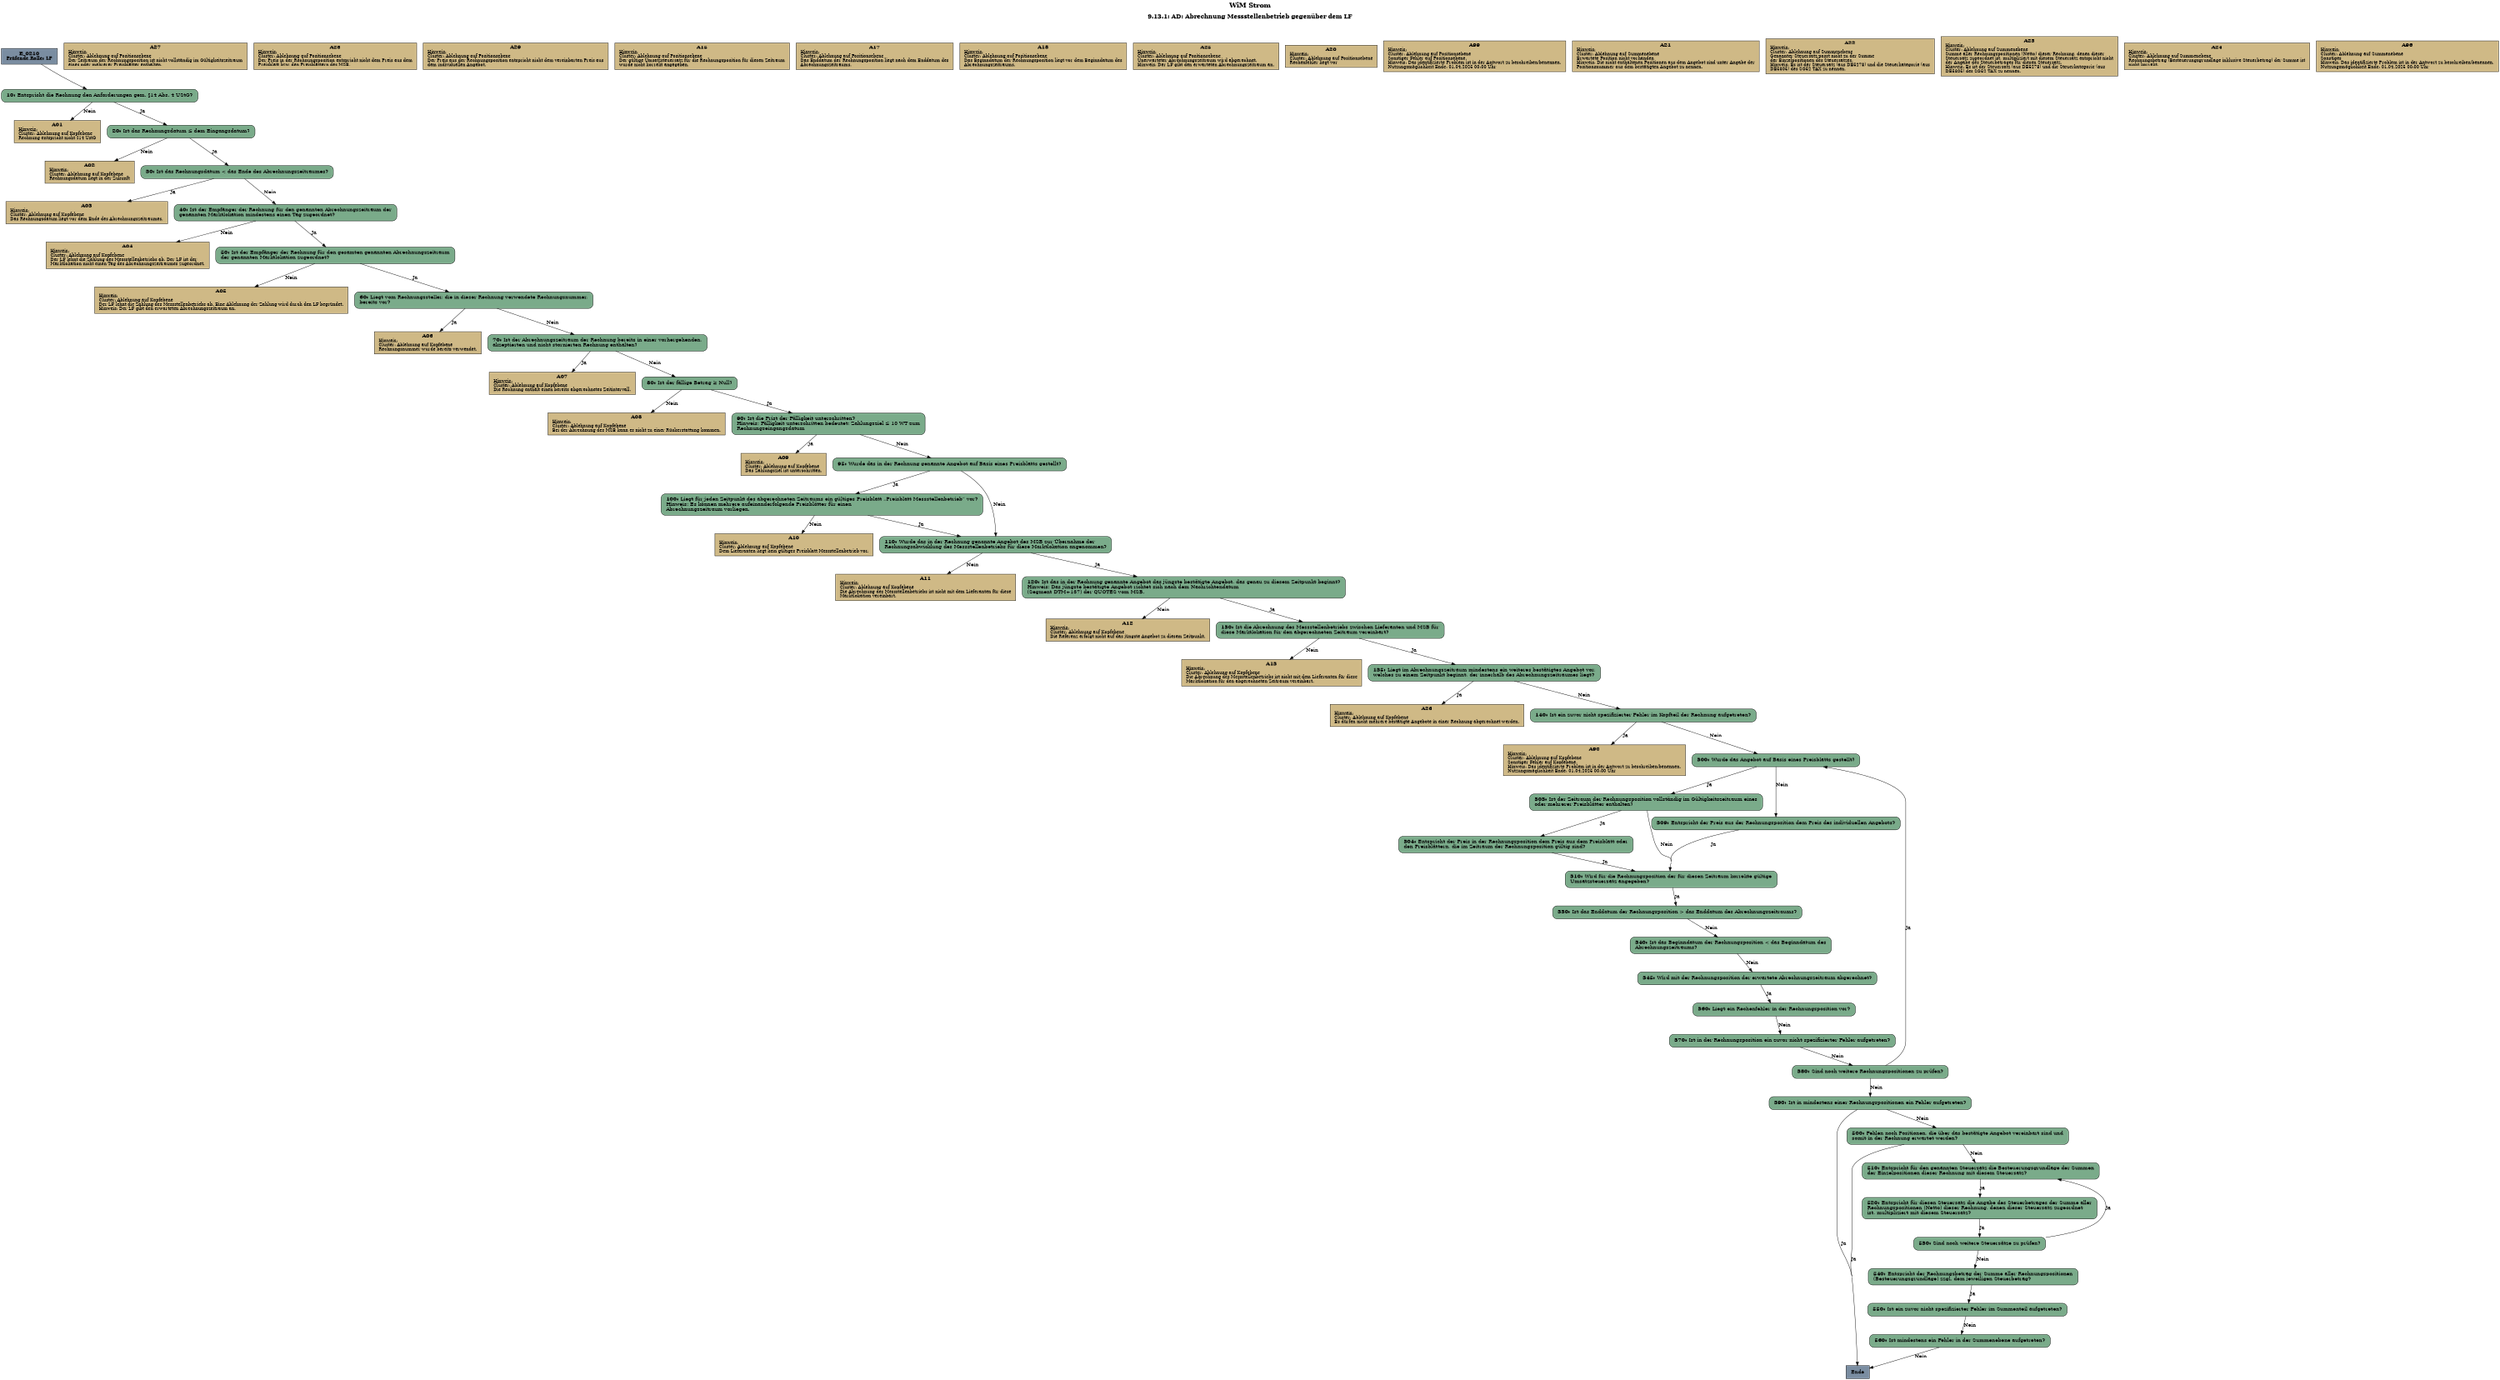 digraph D {
    labelloc="t";
    label=<<B><FONT POINT-SIZE="18">WiM Strom</FONT></B><BR/><BR/><B><FONT POINT-SIZE="16">9.13.1: AD: Abrechnung Messstellenbetrieb gegenüber dem LF</FONT></B><BR/><BR/><BR/><BR/>>;
    ratio="compress";
    concentrate=true;
    pack=true;
    rankdir=TB;
    packmode="array";
    size="20,20";
    "Start" [margin="0.2,0.12", shape=box, style=filled, fillcolor="#7a8da1", label=<<B>E_0210</B><BR align="center"/><FONT point-size="12"><B><U>Prüfende Rolle:</U> LF</B></FONT><BR align="center"/>>];
    "10" [margin="0.2,0.12", shape=box, style="filled,rounded", fillcolor="#7aab8a", label=<<B>10: </B>Entspricht die Rechnung den Anforderungen gem. §14 Abs. 4 UStG?<BR align="left"/>>];
    "A01" [margin="0.17,0.08", shape=box, style=filled, fillcolor="#cfb986", label=<<B>A01</B><BR align="center"/><FONT point-size="12"><U>Hinweis:</U><BR align="left"/>Cluster: Ablehnung auf Kopfebene<BR align="left"/>Rechnung entspricht nicht §14 UstG<BR align="left"/></FONT>>];
    "20" [margin="0.2,0.12", shape=box, style="filled,rounded", fillcolor="#7aab8a", label=<<B>20: </B>Ist das Rechnungsdatum ≤ dem Eingangsdatum?<BR align="left"/>>];
    "A02" [margin="0.17,0.08", shape=box, style=filled, fillcolor="#cfb986", label=<<B>A02</B><BR align="center"/><FONT point-size="12"><U>Hinweis:</U><BR align="left"/>Cluster: Ablehnung auf Kopfebene<BR align="left"/>Rechnungsdatum liegt in der Zukunft<BR align="left"/></FONT>>];
    "30" [margin="0.2,0.12", shape=box, style="filled,rounded", fillcolor="#7aab8a", label=<<B>30: </B>Ist das Rechnungsdatum &lt; das Ende des Abrechnungszeitraumes?<BR align="left"/>>];
    "A03" [margin="0.17,0.08", shape=box, style=filled, fillcolor="#cfb986", label=<<B>A03</B><BR align="center"/><FONT point-size="12"><U>Hinweis:</U><BR align="left"/>Cluster: Ablehnung auf Kopfebene<BR align="left"/>Das Rechnungsdatum liegt vor dem Ende des Abrechnungszeitraumes.<BR align="left"/></FONT>>];
    "40" [margin="0.2,0.12", shape=box, style="filled,rounded", fillcolor="#7aab8a", label=<<B>40: </B>Ist der Empfänger der Rechnung für den genannten Abrechnungszeitraum der<BR align="left"/>genannten Marktlokation mindestens einen Tag zugeordnet?<BR align="left"/>>];
    "A04" [margin="0.17,0.08", shape=box, style=filled, fillcolor="#cfb986", label=<<B>A04</B><BR align="center"/><FONT point-size="12"><U>Hinweis:</U><BR align="left"/>Cluster: Ablehnung auf Kopfebene<BR align="left"/>Der LF lehnt die Zahlung des Messstellenbetriebs ab. Der LF ist der<BR align="left"/>Marktlokation nicht einen Tag des Abrechnungszeitraumes zugeordnet.<BR align="left"/></FONT>>];
    "50" [margin="0.2,0.12", shape=box, style="filled,rounded", fillcolor="#7aab8a", label=<<B>50: </B>Ist der Empfänger der Rechnung für den gesamten genannten Abrechnungszeitraum<BR align="left"/>der genannten Marktlokation zugeordnet?<BR align="left"/>>];
    "A05" [margin="0.17,0.08", shape=box, style=filled, fillcolor="#cfb986", label=<<B>A05</B><BR align="center"/><FONT point-size="12"><U>Hinweis:</U><BR align="left"/>Cluster: Ablehnung auf Kopfebene<BR align="left"/>Der LF lehnt die Zahlung des Messstellenbetriebs ab. Eine Ablehnung der Zahlung wird durch den LF begründet.<BR align="left"/>Hinweis: Der LF gibt den erwarteten Abrechnungszeitraum an.<BR align="left"/></FONT>>];
    "60" [margin="0.2,0.12", shape=box, style="filled,rounded", fillcolor="#7aab8a", label=<<B>60: </B>Liegt vom Rechnungssteller, die in dieser Rechnung verwendete Rechnungsnummer,<BR align="left"/>bereits vor?<BR align="left"/>>];
    "A06" [margin="0.17,0.08", shape=box, style=filled, fillcolor="#cfb986", label=<<B>A06</B><BR align="center"/><FONT point-size="12"><U>Hinweis:</U><BR align="left"/>Cluster: Ablehnung auf Kopfebene<BR align="left"/>Rechnungsnummer wurde bereits verwendet.<BR align="left"/></FONT>>];
    "70" [margin="0.2,0.12", shape=box, style="filled,rounded", fillcolor="#7aab8a", label=<<B>70: </B>Ist der Abrechnungszeitraum der Rechnung bereits in einer vorhergehenden,<BR align="left"/>akzeptierten und nicht stornierten Rechnung enthalten?<BR align="left"/>>];
    "A07" [margin="0.17,0.08", shape=box, style=filled, fillcolor="#cfb986", label=<<B>A07</B><BR align="center"/><FONT point-size="12"><U>Hinweis:</U><BR align="left"/>Cluster: Ablehnung auf Kopfebene<BR align="left"/>Die Rechnung enthält einen bereits abgerechnetes Zeitintervall.<BR align="left"/></FONT>>];
    "80" [margin="0.2,0.12", shape=box, style="filled,rounded", fillcolor="#7aab8a", label=<<B>80: </B>Ist der fällige Betrag ≥ Null?<BR align="left"/>>];
    "A08" [margin="0.17,0.08", shape=box, style=filled, fillcolor="#cfb986", label=<<B>A08</B><BR align="center"/><FONT point-size="12"><U>Hinweis:</U><BR align="left"/>Cluster: Ablehnung auf Kopfebene<BR align="left"/>Bei der Abrechnung des MSB kann es nicht zu einer Rückerstattung kommen.<BR align="left"/></FONT>>];
    "90" [margin="0.2,0.12", shape=box, style="filled,rounded", fillcolor="#7aab8a", label=<<B>90: </B>Ist die Frist der Fälligkeit unterschritten?<BR align="left"/>Hinweis: Fälligkeit unterschritten bedeutet: Zahlungsziel ≤ 10 WT zum<BR align="left"/>Rechnungseingangsdatum<BR align="left"/>>];
    "A09" [margin="0.17,0.08", shape=box, style=filled, fillcolor="#cfb986", label=<<B>A09</B><BR align="center"/><FONT point-size="12"><U>Hinweis:</U><BR align="left"/>Cluster: Ablehnung auf Kopfebene<BR align="left"/>Das Zahlungsziel ist unterschritten.<BR align="left"/></FONT>>];
    "95" [margin="0.2,0.12", shape=box, style="filled,rounded", fillcolor="#7aab8a", label=<<B>95: </B>Wurde das in der Rechnung genannte Angebot auf Basis eines Preisblatts gestellt?<BR align="left"/>>];
    "100" [margin="0.2,0.12", shape=box, style="filled,rounded", fillcolor="#7aab8a", label=<<B>100: </B>Liegt für jeden Zeitpunkt des abgerechneten Zeitraums ein gültiges Preisblatt „Preisblatt Messstellenbetrieb“ vor?<BR align="left"/>Hinweis: Es können mehrere aufeinanderfolgende Preisblätter für einen<BR align="left"/>Abrechnungszeitraum vorliegen.<BR align="left"/>>];
    "A10" [margin="0.17,0.08", shape=box, style=filled, fillcolor="#cfb986", label=<<B>A10</B><BR align="center"/><FONT point-size="12"><U>Hinweis:</U><BR align="left"/>Cluster: Ablehnung auf Kopfebene<BR align="left"/>Dem Lieferanten liegt kein gültiges Preisblatt Messstellenbetrieb vor.<BR align="left"/></FONT>>];
    "110" [margin="0.2,0.12", shape=box, style="filled,rounded", fillcolor="#7aab8a", label=<<B>110: </B>Wurde das in der Rechnung genannte Angebot des MSB zur Übernahme der<BR align="left"/>Rechnungsabwicklung des Messstellenbetriebs für diese Marktlokation angenommen?<BR align="left"/>>];
    "A11" [margin="0.17,0.08", shape=box, style=filled, fillcolor="#cfb986", label=<<B>A11</B><BR align="center"/><FONT point-size="12"><U>Hinweis:</U><BR align="left"/>Cluster: Ablehnung auf Kopfebene<BR align="left"/>Die Abrechnung des Messstellenbetriebs ist nicht mit dem Lieferanten für diese<BR align="left"/>Marktlokation vereinbart.<BR align="left"/></FONT>>];
    "120" [margin="0.2,0.12", shape=box, style="filled,rounded", fillcolor="#7aab8a", label=<<B>120: </B>Ist das in der Rechnung genannte Angebot das jüngste bestätigte Angebot, das genau zu diesem Zeitpunkt beginnt?<BR align="left"/>Hinweis: Das jüngste bestätigte Angebot richtet sich nach dem Nachrichtendatum<BR align="left"/>(Segment DTM+137) der QUOTES vom MSB.<BR align="left"/>>];
    "A12" [margin="0.17,0.08", shape=box, style=filled, fillcolor="#cfb986", label=<<B>A12</B><BR align="center"/><FONT point-size="12"><U>Hinweis:</U><BR align="left"/>Cluster: Ablehnung auf Kopfebene<BR align="left"/>Die Referenz erfolgt nicht auf das jüngste Angebot zu diesem Zeitpunkt.<BR align="left"/></FONT>>];
    "130" [margin="0.2,0.12", shape=box, style="filled,rounded", fillcolor="#7aab8a", label=<<B>130: </B>Ist die Abrechnung des Messstellenbetriebs zwischen Lieferanten und MSB für<BR align="left"/>diese Marktlokation für den abgerechneten Zeitraum vereinbart?<BR align="left"/>>];
    "A13" [margin="0.17,0.08", shape=box, style=filled, fillcolor="#cfb986", label=<<B>A13</B><BR align="center"/><FONT point-size="12"><U>Hinweis:</U><BR align="left"/>Cluster: Ablehnung auf Kopfebene<BR align="left"/>Die Abrechnung des Messstellenbetriebs ist nicht mit dem Lieferanten für diese<BR align="left"/>Marktlokation für den abgerechneten Zeitraum vereinbart.<BR align="left"/></FONT>>];
    "135" [margin="0.2,0.12", shape=box, style="filled,rounded", fillcolor="#7aab8a", label=<<B>135: </B>Liegt im Abrechnungszeitraum mindestens ein weiteres bestätigtes Angebot vor,<BR align="left"/>welches zu einem Zeitpunkt beginnt, der innerhalb des Abrechnungszeitraumes liegt?<BR align="left"/>>];
    "A26" [margin="0.17,0.08", shape=box, style=filled, fillcolor="#cfb986", label=<<B>A26</B><BR align="center"/><FONT point-size="12"><U>Hinweis:</U><BR align="left"/>Cluster: Ablehnung auf Kopfebene<BR align="left"/>Es dürfen nicht mehrere bestätigte Angebote in einer Rechnung abgerechnet werden.<BR align="left"/></FONT>>];
    "140" [margin="0.2,0.12", shape=box, style="filled,rounded", fillcolor="#7aab8a", label=<<B>140: </B>Ist ein zuvor nicht spezifizierter Fehler im Kopfteil der Rechnung aufgetreten?<BR align="left"/>>];
    "A90" [margin="0.17,0.08", shape=box, style=filled, fillcolor="#cfb986", label=<<B>A90</B><BR align="center"/><FONT point-size="12"><U>Hinweis:</U><BR align="left"/>Cluster: Ablehnung auf Kopfebene<BR align="left"/>Sonstiger Fehler auf Kopfebene.<BR align="left"/>Hinweis: Das identifizierte Problem ist in der Antwort zu beschreiben/benennen.<BR align="left"/>Nutzungsmöglichkeit Ende: 01.04.2025 00:00 Uhr<BR align="left"/></FONT>>];
    "300" [margin="0.2,0.12", shape=box, style="filled,rounded", fillcolor="#7aab8a", label=<<B>300: </B>Wurde das Angebot auf Basis eines Preisblatts gestellt?<BR align="left"/>>];
    "303" [margin="0.2,0.12", shape=box, style="filled,rounded", fillcolor="#7aab8a", label=<<B>303: </B>Ist der Zeitraum der Rechnungsposition vollständig im Gültigkeitszeitraum eines<BR align="left"/>oder mehrerer Preisblätter enthalten?<BR align="left"/>>];
    "A27" [margin="0.17,0.08", shape=box, style=filled, fillcolor="#cfb986", label=<<B>A27</B><BR align="center"/><FONT point-size="12"><U>Hinweis:</U><BR align="left"/>Cluster: Ablehnung auf Positionsebene<BR align="left"/>Der Zeitraum der Rechnungsposition ist nicht vollständig im Gültigkeitszeitraum<BR align="left"/>eines oder mehrerer Preisblätter enthalten.<BR align="left"/></FONT>>];
    "304" [margin="0.2,0.12", shape=box, style="filled,rounded", fillcolor="#7aab8a", label=<<B>304: </B>Entspricht der Preis in der Rechnungsposition dem Preis aus dem Preisblatt oder<BR align="left"/>den Preisblättern, die im Zeitraum der Rechnungsposition gültig sind?<BR align="left"/>>];
    "A28" [margin="0.17,0.08", shape=box, style=filled, fillcolor="#cfb986", label=<<B>A28</B><BR align="center"/><FONT point-size="12"><U>Hinweis:</U><BR align="left"/>Cluster: Ablehnung auf Positionsebene<BR align="left"/>Der Preis in der Rechnungsposition entspricht nicht dem Preis aus dem<BR align="left"/>Preisblatt bzw. den Preisblättern des MSB.<BR align="left"/></FONT>>];
    "309" [margin="0.2,0.12", shape=box, style="filled,rounded", fillcolor="#7aab8a", label=<<B>309: </B>Entspricht der Preis aus der Rechnungsposition dem Preis des individuellen Angebots?<BR align="left"/>>];
    "A29" [margin="0.17,0.08", shape=box, style=filled, fillcolor="#cfb986", label=<<B>A29</B><BR align="center"/><FONT point-size="12"><U>Hinweis:</U><BR align="left"/>Cluster: Ablehnung auf Positionsebene<BR align="left"/>Der Preis aus der Rechnungsposition entspricht nicht dem vereinbarten Preis aus<BR align="left"/>dem individuellen Angebot.<BR align="left"/></FONT>>];
    "310" [margin="0.2,0.12", shape=box, style="filled,rounded", fillcolor="#7aab8a", label=<<B>310: </B>Wird für die Rechnungsposition der für diesen Zeitraum korrekte gültige<BR align="left"/>Umsatzsteuersatz angegeben?<BR align="left"/>>];
    "A15" [margin="0.17,0.08", shape=box, style=filled, fillcolor="#cfb986", label=<<B>A15</B><BR align="center"/><FONT point-size="12"><U>Hinweis:</U><BR align="left"/>Cluster: Ablehnung auf Positionsebene<BR align="left"/>Der gültige Umsatzsteuersatz für die Rechnungsposition für diesen Zeitraum<BR align="left"/>wurde nicht korrekt angegeben.<BR align="left"/></FONT>>];
    "330" [margin="0.2,0.12", shape=box, style="filled,rounded", fillcolor="#7aab8a", label=<<B>330: </B>Ist das Enddatum der Rechnungsposition &gt; das Enddatum des Abrechnungszeitraums?<BR align="left"/>>];
    "A17" [margin="0.17,0.08", shape=box, style=filled, fillcolor="#cfb986", label=<<B>A17</B><BR align="center"/><FONT point-size="12"><U>Hinweis:</U><BR align="left"/>Cluster: Ablehnung auf Positionsebene<BR align="left"/>Das Enddatum der Rechnungsposition liegt nach dem Enddatum des<BR align="left"/>Abrechnungszeitraums.<BR align="left"/></FONT>>];
    "340" [margin="0.2,0.12", shape=box, style="filled,rounded", fillcolor="#7aab8a", label=<<B>340: </B>Ist das Beginndatum der Rechnungsposition &lt; das Beginndatum des<BR align="left"/>Abrechnungszeitraums?<BR align="left"/>>];
    "A18" [margin="0.17,0.08", shape=box, style=filled, fillcolor="#cfb986", label=<<B>A18</B><BR align="center"/><FONT point-size="12"><U>Hinweis:</U><BR align="left"/>Cluster: Ablehnung auf Positionsebene<BR align="left"/>Das Beginndatum der Rechnungsposition liegt vor dem Beginndatum des<BR align="left"/>Abrechnungszeitraums.<BR align="left"/></FONT>>];
    "345" [margin="0.2,0.12", shape=box, style="filled,rounded", fillcolor="#7aab8a", label=<<B>345: </B>Wird mit der Rechnungsposition der erwartete Abrechnungszeitraum abgerechnet?<BR align="left"/>>];
    "A25" [margin="0.17,0.08", shape=box, style=filled, fillcolor="#cfb986", label=<<B>A25</B><BR align="center"/><FONT point-size="12"><U>Hinweis:</U><BR align="left"/>Cluster: Ablehnung auf Positionsebene<BR align="left"/>Unerwarteter Abrechnungszeitraum wird abgerechnet.<BR align="left"/>Hinweis: Der LF gibt den erwarteten Abrechnungszeitraum an.<BR align="left"/></FONT>>];
    "360" [margin="0.2,0.12", shape=box, style="filled,rounded", fillcolor="#7aab8a", label=<<B>360: </B>Liegt ein Rechenfehler in der Rechnungsposition vor?<BR align="left"/>>];
    "A20" [margin="0.17,0.08", shape=box, style=filled, fillcolor="#cfb986", label=<<B>A20</B><BR align="center"/><FONT point-size="12"><U>Hinweis:</U><BR align="left"/>Cluster: Ablehnung auf Positionsebene<BR align="left"/>Rechenfehler liegt vor<BR align="left"/></FONT>>];
    "370" [margin="0.2,0.12", shape=box, style="filled,rounded", fillcolor="#7aab8a", label=<<B>370: </B>Ist in der Rechnungsposition ein zuvor nicht spezifizierter Fehler aufgetreten?<BR align="left"/>>];
    "A99" [margin="0.17,0.08", shape=box, style=filled, fillcolor="#cfb986", label=<<B>A99</B><BR align="center"/><FONT point-size="12"><U>Hinweis:</U><BR align="left"/>Cluster: Ablehnung auf Positionsebene<BR align="left"/>Sonstiger Fehler auf Positionsebene.<BR align="left"/>Hinweis: Das identifizierte Problem ist in der Antwort zu beschreiben/benennen.<BR align="left"/>Nutzungsmöglichkeit Ende: 01.04.2025 00:00 Uhr<BR align="left"/></FONT>>];
    "380" [margin="0.2,0.12", shape=box, style="filled,rounded", fillcolor="#7aab8a", label=<<B>380: </B>Sind noch weitere Rechnungspositionen zu prüfen?<BR align="left"/>>];
    "390" [margin="0.2,0.12", shape=box, style="filled,rounded", fillcolor="#7aab8a", label=<<B>390: </B>Ist in mindestens einer Rechnungspositionen ein Fehler aufgetreten?<BR align="left"/>>];
    "Ende" [margin="0.2,0.12", shape=box, style=filled, fillcolor="#7a8da1", label="Ende"];
    "500" [margin="0.2,0.12", shape=box, style="filled,rounded", fillcolor="#7aab8a", label=<<B>500: </B>Fehlen noch Positionen, die über das bestätigte Angebot vereinbart sind und<BR align="left"/>somit in der Rechnung erwartet werden?<BR align="left"/>>];
    "A21" [margin="0.17,0.08", shape=box, style=filled, fillcolor="#cfb986", label=<<B>A21</B><BR align="center"/><FONT point-size="12"><U>Hinweis:</U><BR align="left"/>Cluster: Ablehnung auf Summenebene<BR align="left"/>Erwartete Position nicht vorhanden<BR align="left"/>Hinweis: Die nicht enthaltenen Positionen aus dem Angebot sind unter Angabe der<BR align="left"/>Positionsnummer aus dem bestätigten Angebot zu nennen.<BR align="left"/></FONT>>];
    "510" [margin="0.2,0.12", shape=box, style="filled,rounded", fillcolor="#7aab8a", label=<<B>510: </B>Entspricht für den genannten Steuersatz die Besteuerungsgrundlage der Summen<BR align="left"/>der Einzelpositionen dieser Rechnung mit diesem Steuersatz?<BR align="left"/>>];
    "A22" [margin="0.17,0.08", shape=box, style=filled, fillcolor="#cfb986", label=<<B>A22</B><BR align="center"/><FONT point-size="12"><U>Hinweis:</U><BR align="left"/>Cluster: Ablehnung auf Summenebene<BR align="left"/>Genannter Steuersatz passt nicht zu der Summe<BR align="left"/>der Einzelpositionen des Steuersatzes.<BR align="left"/>Hinweis: Es ist der Steuersatz (aus DE5278) und die Steuerkategorie (aus<BR align="left"/>DE5305) des SG52 TAX zu nennen.<BR align="left"/></FONT>>];
    "520" [margin="0.2,0.12", shape=box, style="filled,rounded", fillcolor="#7aab8a", label=<<B>520: </B>Entspricht für diesen Steuersatz die Angabe des Steuerbetrages der Summe aller<BR align="left"/>Rechnungspositionen (Netto) dieser Rechnung, denen dieser Steuersatz zugeordnet<BR align="left"/>ist, multipliziert mit diesem Steuersatz?<BR align="left"/>>];
    "A23" [margin="0.17,0.08", shape=box, style=filled, fillcolor="#cfb986", label=<<B>A23</B><BR align="center"/><FONT point-size="12"><U>Hinweis:</U><BR align="left"/>Cluster: Ablehnung auf Summenebene<BR align="left"/>Summe aller Rechnungspositionen (Netto) dieser Rechnung, denen dieser<BR align="left"/>Steuersatz zugeordnet ist, multipliziert mit diesem Steuersatz entspricht nicht<BR align="left"/>der Angabe des Steuerbetrages für diesen Steuersatz.<BR align="left"/>Hinweis: Es ist der Steuersatz (aus DE5278) und die Steuerkategorie (aus<BR align="left"/>DE5305) des SG52 TAX zu nennen.<BR align="left"/></FONT>>];
    "530" [margin="0.2,0.12", shape=box, style="filled,rounded", fillcolor="#7aab8a", label=<<B>530: </B>Sind noch weitere Steuersätze zu prüfen?<BR align="left"/>>];
    "540" [margin="0.2,0.12", shape=box, style="filled,rounded", fillcolor="#7aab8a", label=<<B>540: </B>Entspricht der Rechnungsbetrag der Summe aller Rechnungspositionen<BR align="left"/>(Besteuerungsgrundlage) zzgl. dem jeweiligen Steuerbetrag?<BR align="left"/>>];
    "A24" [margin="0.17,0.08", shape=box, style=filled, fillcolor="#cfb986", label=<<B>A24</B><BR align="center"/><FONT point-size="12"><U>Hinweis:</U><BR align="left"/>Cluster: Ablehnung auf Summenebene<BR align="left"/>Rechnungsbetrag (Besteuerungsgrundlage inklusive Steuerbetrag) der Summe ist<BR align="left"/>nicht korrekt.<BR align="left"/></FONT>>];
    "550" [margin="0.2,0.12", shape=box, style="filled,rounded", fillcolor="#7aab8a", label=<<B>550: </B>Ist ein zuvor nicht spezifizierter Fehler im Summenteil aufgetreten?<BR align="left"/>>];
    "A96" [margin="0.17,0.08", shape=box, style=filled, fillcolor="#cfb986", label=<<B>A96</B><BR align="center"/><FONT point-size="12"><U>Hinweis:</U><BR align="left"/>Cluster: Ablehnung auf Summenebene<BR align="left"/>Sonstiges<BR align="left"/>Hinweis: Das identifizierte Problem ist in der Antwort zu beschreiben/benennen.<BR align="left"/>Nutzungsmöglichkeit Ende: 01.04.2025 00:00 Uhr<BR align="left"/></FONT>>];
    "560" [margin="0.2,0.12", shape=box, style="filled,rounded", fillcolor="#7aab8a", label=<<B>560: </B>Ist mindestens ein Fehler in der Summenebene aufgetreten?<BR align="left"/>>];

    "Start" -> "10";
    "10" -> "A01" [label="Nein"];
    "10" -> "20" [label="Ja"];
    "20" -> "A02" [label="Nein"];
    "20" -> "30" [label="Ja"];
    "30" -> "A03" [label="Ja"];
    "30" -> "40" [label="Nein"];
    "40" -> "A04" [label="Nein"];
    "40" -> "50" [label="Ja"];
    "50" -> "A05" [label="Nein"];
    "50" -> "60" [label="Ja"];
    "60" -> "A06" [label="Ja"];
    "60" -> "70" [label="Nein"];
    "70" -> "A07" [label="Ja"];
    "70" -> "80" [label="Nein"];
    "80" -> "A08" [label="Nein"];
    "80" -> "90" [label="Ja"];
    "90" -> "A09" [label="Ja"];
    "90" -> "95" [label="Nein"];
    "95" -> "100" [label="Ja"];
    "95" -> "110" [label="Nein"];
    "100" -> "A10" [label="Nein"];
    "100" -> "110" [label="Ja"];
    "110" -> "A11" [label="Nein"];
    "110" -> "120" [label="Ja"];
    "120" -> "A12" [label="Nein"];
    "120" -> "130" [label="Ja"];
    "130" -> "A13" [label="Nein"];
    "130" -> "135" [label="Ja"];
    "135" -> "A26" [label="Ja"];
    "135" -> "140" [label="Nein"];
    "140" -> "A90" [label="Ja"];
    "140" -> "300" [label="Nein"];
    "300" -> "303" [label="Ja"];
    "300" -> "309" [label="Nein"];
    "303" -> "310" [label="Nein"];
    "303" -> "304" [label="Ja"];
    "304" -> "310" [label="Ja"];
    "309" -> "310" [label="Ja"];
    "310" -> "330" [label="Ja"];
    "330" -> "340" [label="Nein"];
    "340" -> "345" [label="Nein"];
    "345" -> "360" [label="Ja"];
    "360" -> "370" [label="Nein"];
    "370" -> "380" [label="Nein"];
    "380" -> "300" [label="Ja"];
    "380" -> "390" [label="Nein"];
    "390" -> "Ende" [label="Ja"];
    "390" -> "500" [label="Nein"];
    "500" -> "Ende" [label="Ja"];
    "500" -> "510" [label="Nein"];
    "510" -> "520" [label="Ja"];
    "520" -> "530" [label="Ja"];
    "530" -> "510" [label="Ja"];
    "530" -> "540" [label="Nein"];
    "540" -> "550" [label="Ja"];
    "550" -> "560" [label="Nein"];
    "560" -> "Ende" [label="Nein"];

    bgcolor="transparent";
}